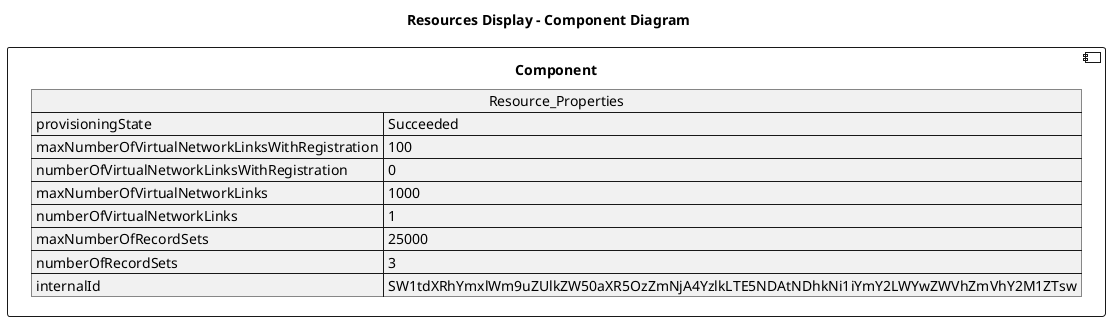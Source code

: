 @startuml

title Resources Display - Component Diagram

component Component {

json  Resource_Properties {
  "provisioningState": "Succeeded",
  "maxNumberOfVirtualNetworkLinksWithRegistration": 100,
  "numberOfVirtualNetworkLinksWithRegistration": 0,
  "maxNumberOfVirtualNetworkLinks": 1000,
  "numberOfVirtualNetworkLinks": 1,
  "maxNumberOfRecordSets": 25000,
  "numberOfRecordSets": 3,
  "internalId": "SW1tdXRhYmxlWm9uZUlkZW50aXR5OzZmNjA4YzlkLTE5NDAtNDhkNi1iYmY2LWYwZWVhZmVhY2M1ZTsw"
}
}
@enduml
